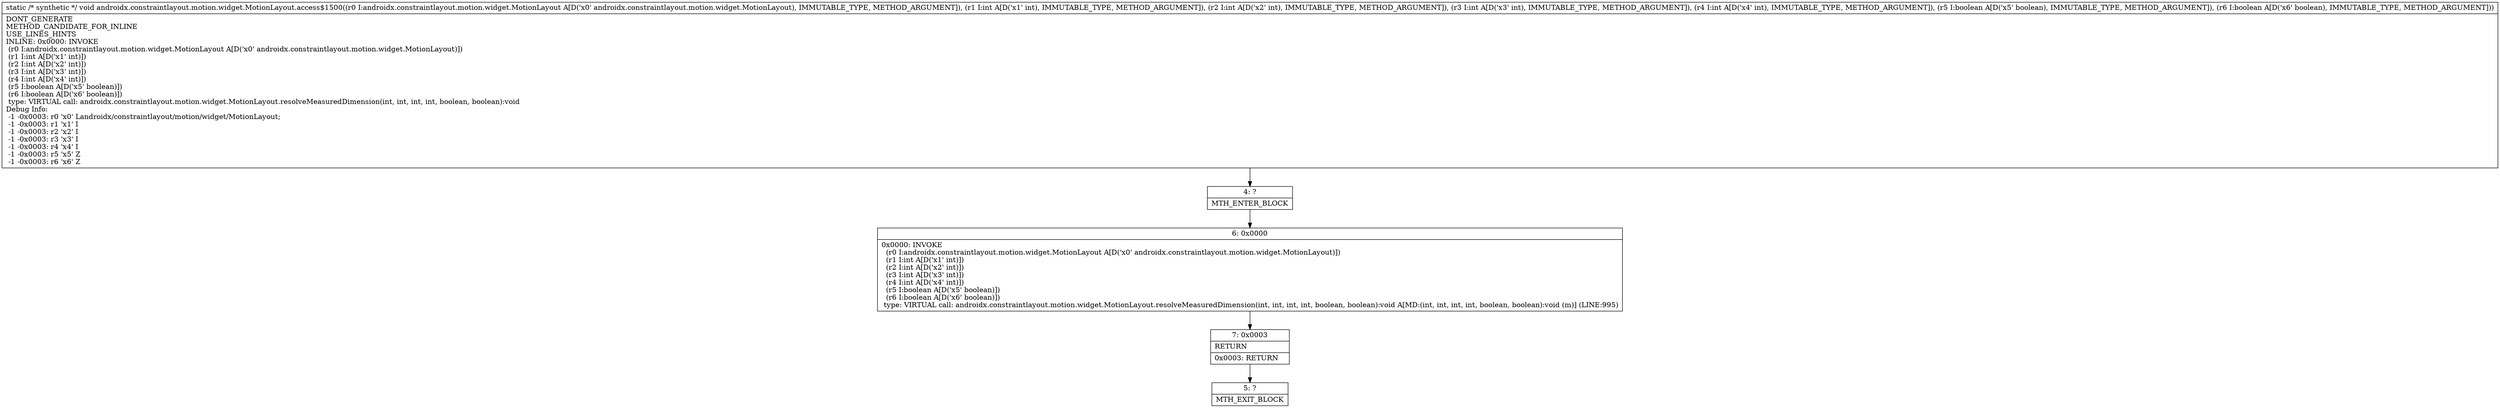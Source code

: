 digraph "CFG forandroidx.constraintlayout.motion.widget.MotionLayout.access$1500(Landroidx\/constraintlayout\/motion\/widget\/MotionLayout;IIIIZZ)V" {
Node_4 [shape=record,label="{4\:\ ?|MTH_ENTER_BLOCK\l}"];
Node_6 [shape=record,label="{6\:\ 0x0000|0x0000: INVOKE  \l  (r0 I:androidx.constraintlayout.motion.widget.MotionLayout A[D('x0' androidx.constraintlayout.motion.widget.MotionLayout)])\l  (r1 I:int A[D('x1' int)])\l  (r2 I:int A[D('x2' int)])\l  (r3 I:int A[D('x3' int)])\l  (r4 I:int A[D('x4' int)])\l  (r5 I:boolean A[D('x5' boolean)])\l  (r6 I:boolean A[D('x6' boolean)])\l type: VIRTUAL call: androidx.constraintlayout.motion.widget.MotionLayout.resolveMeasuredDimension(int, int, int, int, boolean, boolean):void A[MD:(int, int, int, int, boolean, boolean):void (m)] (LINE:995)\l}"];
Node_7 [shape=record,label="{7\:\ 0x0003|RETURN\l|0x0003: RETURN   \l}"];
Node_5 [shape=record,label="{5\:\ ?|MTH_EXIT_BLOCK\l}"];
MethodNode[shape=record,label="{static \/* synthetic *\/ void androidx.constraintlayout.motion.widget.MotionLayout.access$1500((r0 I:androidx.constraintlayout.motion.widget.MotionLayout A[D('x0' androidx.constraintlayout.motion.widget.MotionLayout), IMMUTABLE_TYPE, METHOD_ARGUMENT]), (r1 I:int A[D('x1' int), IMMUTABLE_TYPE, METHOD_ARGUMENT]), (r2 I:int A[D('x2' int), IMMUTABLE_TYPE, METHOD_ARGUMENT]), (r3 I:int A[D('x3' int), IMMUTABLE_TYPE, METHOD_ARGUMENT]), (r4 I:int A[D('x4' int), IMMUTABLE_TYPE, METHOD_ARGUMENT]), (r5 I:boolean A[D('x5' boolean), IMMUTABLE_TYPE, METHOD_ARGUMENT]), (r6 I:boolean A[D('x6' boolean), IMMUTABLE_TYPE, METHOD_ARGUMENT]))  | DONT_GENERATE\lMETHOD_CANDIDATE_FOR_INLINE\lUSE_LINES_HINTS\lINLINE: 0x0000: INVOKE  \l  (r0 I:androidx.constraintlayout.motion.widget.MotionLayout A[D('x0' androidx.constraintlayout.motion.widget.MotionLayout)])\l  (r1 I:int A[D('x1' int)])\l  (r2 I:int A[D('x2' int)])\l  (r3 I:int A[D('x3' int)])\l  (r4 I:int A[D('x4' int)])\l  (r5 I:boolean A[D('x5' boolean)])\l  (r6 I:boolean A[D('x6' boolean)])\l type: VIRTUAL call: androidx.constraintlayout.motion.widget.MotionLayout.resolveMeasuredDimension(int, int, int, int, boolean, boolean):void\lDebug Info:\l  \-1 \-0x0003: r0 'x0' Landroidx\/constraintlayout\/motion\/widget\/MotionLayout;\l  \-1 \-0x0003: r1 'x1' I\l  \-1 \-0x0003: r2 'x2' I\l  \-1 \-0x0003: r3 'x3' I\l  \-1 \-0x0003: r4 'x4' I\l  \-1 \-0x0003: r5 'x5' Z\l  \-1 \-0x0003: r6 'x6' Z\l}"];
MethodNode -> Node_4;Node_4 -> Node_6;
Node_6 -> Node_7;
Node_7 -> Node_5;
}

